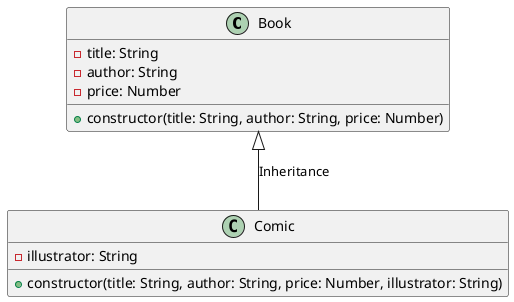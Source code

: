 @startuml test

class Book {
  - title: String
  - author: String
  - price: Number
  + constructor(title: String, author: String, price: Number)
}

class Comic {
  - illustrator: String
  + constructor(title: String, author: String, price: Number, illustrator: String)
}

Book <|-- Comic : Inheritance

@enduml
